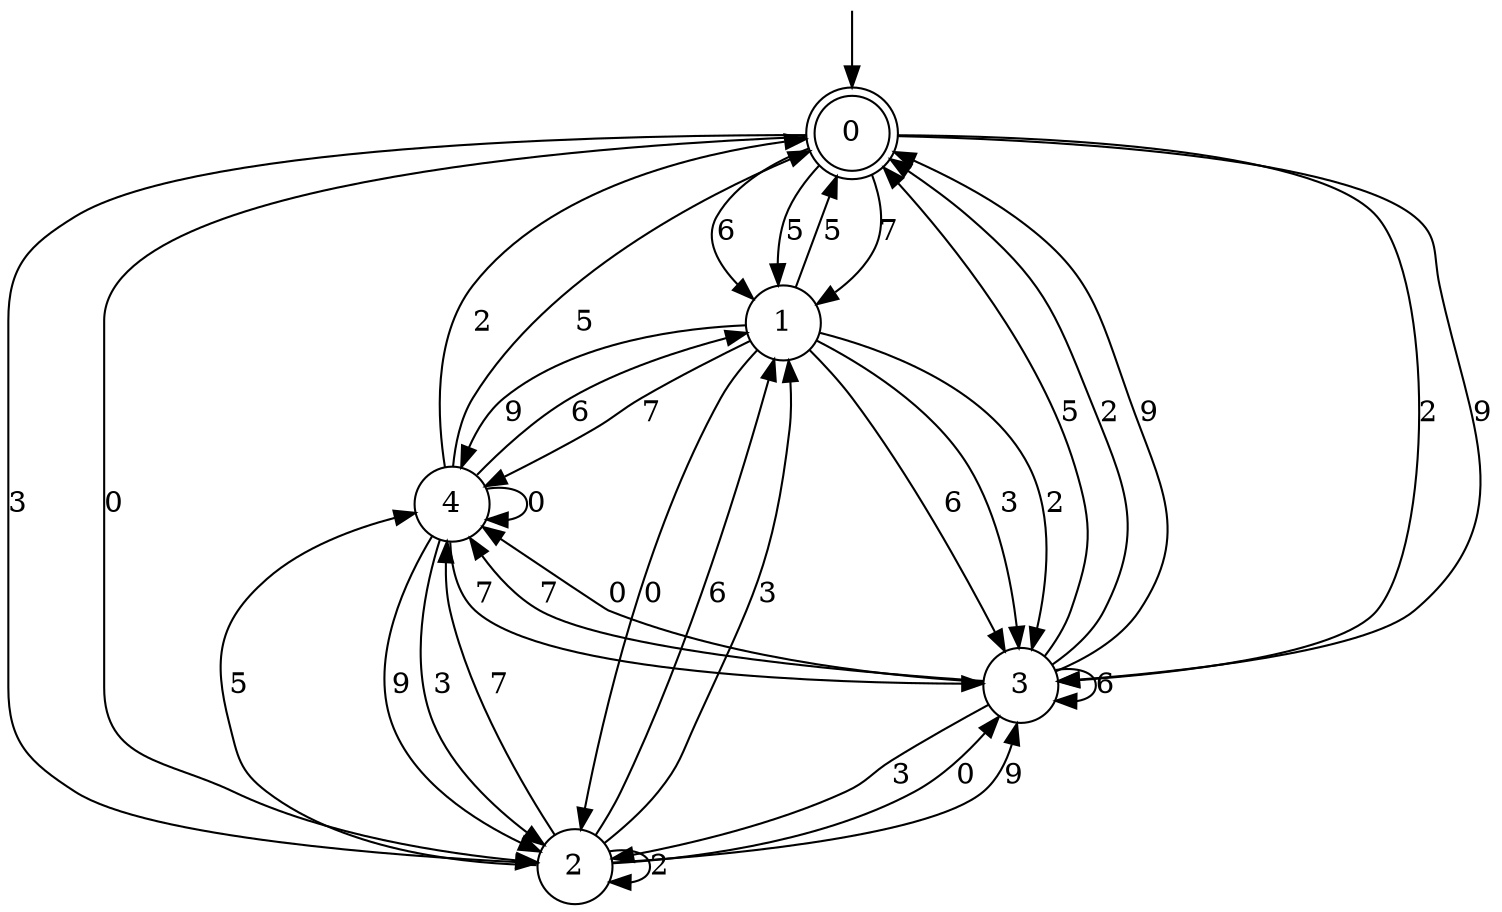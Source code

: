 digraph g {

	s0 [shape="doublecircle" label="0"];
	s1 [shape="circle" label="1"];
	s2 [shape="circle" label="2"];
	s3 [shape="circle" label="3"];
	s4 [shape="circle" label="4"];
	s0 -> s1 [label="7"];
	s0 -> s1 [label="6"];
	s0 -> s2 [label="3"];
	s0 -> s1 [label="5"];
	s0 -> s2 [label="0"];
	s0 -> s3 [label="2"];
	s0 -> s3 [label="9"];
	s1 -> s4 [label="7"];
	s1 -> s3 [label="6"];
	s1 -> s3 [label="3"];
	s1 -> s0 [label="5"];
	s1 -> s2 [label="0"];
	s1 -> s3 [label="2"];
	s1 -> s4 [label="9"];
	s2 -> s4 [label="7"];
	s2 -> s1 [label="6"];
	s2 -> s1 [label="3"];
	s2 -> s4 [label="5"];
	s2 -> s3 [label="0"];
	s2 -> s2 [label="2"];
	s2 -> s3 [label="9"];
	s3 -> s4 [label="7"];
	s3 -> s3 [label="6"];
	s3 -> s2 [label="3"];
	s3 -> s0 [label="5"];
	s3 -> s4 [label="0"];
	s3 -> s0 [label="2"];
	s3 -> s0 [label="9"];
	s4 -> s3 [label="7"];
	s4 -> s1 [label="6"];
	s4 -> s2 [label="3"];
	s4 -> s0 [label="5"];
	s4 -> s4 [label="0"];
	s4 -> s0 [label="2"];
	s4 -> s2 [label="9"];

__start0 [label="" shape="none" width="0" height="0"];
__start0 -> s0;

}
